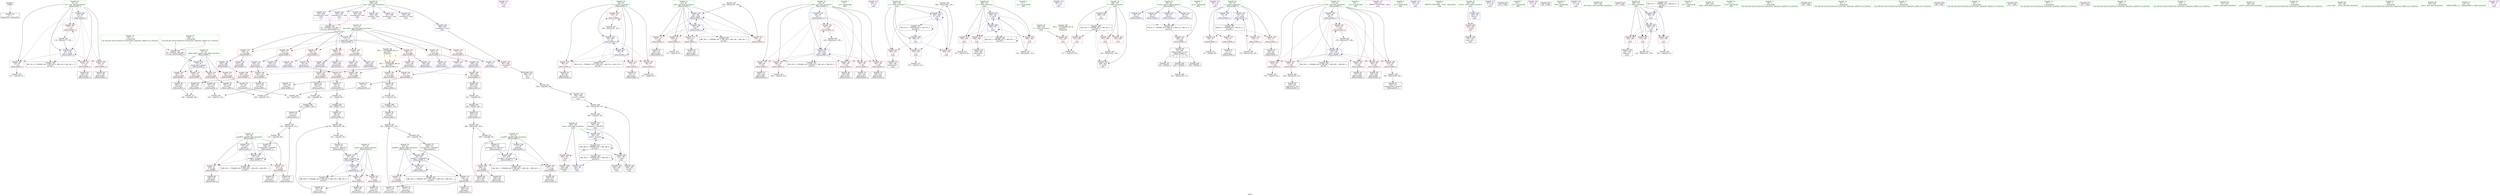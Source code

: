 digraph "SVFG" {
	label="SVFG";

	Node0x561a59008d00 [shape=record,color=grey,label="{NodeID: 0\nNullPtr}"];
	Node0x561a59008d00 -> Node0x561a5902d470[style=solid];
	Node0x561a590550b0 [shape=record,color=black,label="{NodeID: 360\nMR_14V_2 = PHI(MR_14V_4, MR_14V_4, MR_14V_4, MR_14V_1, )\npts\{42 \}\n}"];
	Node0x561a5902fba0 [shape=record,color=red,label="{NodeID: 194\n140\<--139\n\<--arrayidx33\n_Z6haswinPA5_cc\n}"];
	Node0x561a5902fba0 -> Node0x561a5902e0d0[style=solid];
	Node0x561a5902cee0 [shape=record,color=purple,label="{NodeID: 111\n328\<--6\n\<--.str.1\nmain\n}"];
	Node0x561a59005290 [shape=record,color=green,label="{NodeID: 28\n39\<--40\nx\<--x_field_insensitive\n_Z6haswinPA5_cc\n}"];
	Node0x561a59005290 -> Node0x561a59033fc0[style=solid];
	Node0x561a59005290 -> Node0x561a59034090[style=solid];
	Node0x561a59005290 -> Node0x561a59034160[style=solid];
	Node0x561a59005290 -> Node0x561a59034230[style=solid];
	Node0x561a59005290 -> Node0x561a59031190[style=solid];
	Node0x561a59005290 -> Node0x561a59031330[style=solid];
	Node0x561a59035bd0 [shape=record,color=yellow,style=double,label="{NodeID: 388\n28V_1 = ENCHI(MR_28V_0)\npts\{299 \}\nFun[_Z6haswinPA5_cc]}"];
	Node0x561a59035bd0 -> Node0x561a5902fa00[style=dashed];
	Node0x561a59035bd0 -> Node0x561a5902fad0[style=dashed];
	Node0x561a59035bd0 -> Node0x561a5902fba0[style=dashed];
	Node0x561a59035bd0 -> Node0x561a5902fc70[style=dashed];
	Node0x561a59035bd0 -> Node0x561a5902fd40[style=dashed];
	Node0x561a59035bd0 -> Node0x561a5902fe10[style=dashed];
	Node0x561a59035bd0 -> Node0x561a5902fee0[style=dashed];
	Node0x561a59035bd0 -> Node0x561a5902ffb0[style=dashed];
	Node0x561a5903f3b0 [shape=record,color=grey,label="{NodeID: 305\n168 = Binary(167, 109, )\n}"];
	Node0x561a5903f3b0 -> Node0x561a590318e0[style=solid];
	Node0x561a59031260 [shape=record,color=blue,label="{NodeID: 222\n37\<--104\ngood\<--frombool\n_Z6haswinPA5_cc\n}"];
	Node0x561a59031260 -> Node0x561a59033e20[style=dashed];
	Node0x561a59031260 -> Node0x561a59033ef0[style=dashed];
	Node0x561a59031260 -> Node0x561a590310c0[style=dashed];
	Node0x561a59031260 -> Node0x561a59031260[style=dashed];
	Node0x561a59031260 -> Node0x561a590546b0[style=dashed];
	Node0x561a59032d10 [shape=record,color=purple,label="{NodeID: 139\n241\<--236\narrayidx98\<--\n_Z6haswinPA5_cc\n}"];
	Node0x561a5902d980 [shape=record,color=black,label="{NodeID: 56\n89\<--88\nidxprom10\<--\n_Z6haswinPA5_cc\n}"];
	Node0x561a59041db0 [shape=record,color=grey,label="{NodeID: 333\n185 = cmp(184, 62, )\n}"];
	Node0x561a5903a770 [shape=record,color=blue,label="{NodeID: 250\n302\<--397\ndone\<--frombool\nmain\n}"];
	Node0x561a5903a770 -> Node0x561a59030700[style=dashed];
	Node0x561a5903a770 -> Node0x561a5903a770[style=dashed];
	Node0x561a5903a770 -> Node0x561a590528b0[style=dashed];
	Node0x561a590343d0 [shape=record,color=red,label="{NodeID: 167\n137\<--41\n\<--x21\n_Z6haswinPA5_cc\n}"];
	Node0x561a590343d0 -> Node0x561a5902e000[style=solid];
	Node0x561a5902f040 [shape=record,color=black,label="{NodeID: 84\n215\<--213\nconv82\<--\n_Z6haswinPA5_cc\n}"];
	Node0x561a5902f040 -> Node0x561a5903ec30[style=solid];
	Node0x561a59004e80 [shape=record,color=green,label="{NodeID: 1\n4\<--1\n.str\<--dummyObj\nGlob }"];
	Node0x561a590555b0 [shape=record,color=black,label="{NodeID: 361\nMR_16V_2 = PHI(MR_16V_3, MR_16V_5, MR_16V_3, MR_16V_1, )\npts\{44 \}\n}"];
	Node0x561a5902fc70 [shape=record,color=red,label="{NodeID: 195\n153\<--152\n\<--arrayidx41\n_Z6haswinPA5_cc\n}"];
	Node0x561a5902fc70 -> Node0x561a5902e410[style=solid];
	Node0x561a5902cfb0 [shape=record,color=purple,label="{NodeID: 112\n336\<--8\n\<--.str.2\nmain\n}"];
	Node0x561a5902b400 [shape=record,color=green,label="{NodeID: 29\n41\<--42\nx21\<--x21_field_insensitive\n_Z6haswinPA5_cc\n}"];
	Node0x561a5902b400 -> Node0x561a59034300[style=solid];
	Node0x561a5902b400 -> Node0x561a590343d0[style=solid];
	Node0x561a5902b400 -> Node0x561a590344a0[style=solid];
	Node0x561a5902b400 -> Node0x561a59034570[style=solid];
	Node0x561a5902b400 -> Node0x561a590315a0[style=solid];
	Node0x561a5902b400 -> Node0x561a590398d0[style=solid];
	Node0x561a5903f530 [shape=record,color=grey,label="{NodeID: 306\n406 = Binary(405, 109, )\n}"];
	Node0x561a5903f530 -> Node0x561a5903a910[style=solid];
	Node0x561a59031330 [shape=record,color=blue,label="{NodeID: 223\n39\<--108\nx\<--inc\n_Z6haswinPA5_cc\n}"];
	Node0x561a59031330 -> Node0x561a59033fc0[style=dashed];
	Node0x561a59031330 -> Node0x561a59034090[style=dashed];
	Node0x561a59031330 -> Node0x561a59034160[style=dashed];
	Node0x561a59031330 -> Node0x561a59034230[style=dashed];
	Node0x561a59031330 -> Node0x561a59031190[style=dashed];
	Node0x561a59031330 -> Node0x561a59031330[style=dashed];
	Node0x561a59031330 -> Node0x561a59054bb0[style=dashed];
	Node0x561a59032de0 [shape=record,color=purple,label="{NodeID: 140\n244\<--236\narrayidx100\<--\n_Z6haswinPA5_cc\n}"];
	Node0x561a59032de0 -> Node0x561a5902fee0[style=solid];
	Node0x561a5902da50 [shape=record,color=black,label="{NodeID: 57\n92\<--91\nconv12\<--\n_Z6haswinPA5_cc\n}"];
	Node0x561a5902da50 -> Node0x561a59040bb0[style=solid];
	Node0x561a5903a840 [shape=record,color=blue,label="{NodeID: 251\n306\<--401\nx\<--inc31\nmain\n}"];
	Node0x561a5903a840 -> Node0x561a59030b10[style=dashed];
	Node0x561a5903a840 -> Node0x561a59030be0[style=dashed];
	Node0x561a5903a840 -> Node0x561a59030cb0[style=dashed];
	Node0x561a5903a840 -> Node0x561a5903a6a0[style=dashed];
	Node0x561a5903a840 -> Node0x561a5903a840[style=dashed];
	Node0x561a5903a840 -> Node0x561a5904fcb0[style=dashed];
	Node0x561a590344a0 [shape=record,color=red,label="{NodeID: 168\n150\<--41\n\<--x21\n_Z6haswinPA5_cc\n}"];
	Node0x561a590344a0 -> Node0x561a5902e340[style=solid];
	Node0x561a5902f110 [shape=record,color=black,label="{NodeID: 85\n218\<--217\nfrombool85\<--tobool84\n_Z6haswinPA5_cc\n}"];
	Node0x561a5902f110 -> Node0x561a59039b40[style=solid];
	Node0x561a59009800 [shape=record,color=green,label="{NodeID: 2\n6\<--1\n.str.1\<--dummyObj\nGlob }"];
	Node0x561a59055ab0 [shape=record,color=black,label="{NodeID: 362\nMR_18V_2 = PHI(MR_18V_3, MR_18V_5, MR_18V_3, MR_18V_1, )\npts\{46 \}\n}"];
	Node0x561a5902fd40 [shape=record,color=red,label="{NodeID: 196\n194\<--193\n\<--arrayidx68\n_Z6haswinPA5_cc\n}"];
	Node0x561a5902fd40 -> Node0x561a5902ea90[style=solid];
	Node0x561a5902d080 [shape=record,color=purple,label="{NodeID: 113\n350\<--10\n\<--.str.3\nmain\n}"];
	Node0x561a5902b490 [shape=record,color=green,label="{NodeID: 30\n43\<--44\ngood25\<--good25_field_insensitive\n_Z6haswinPA5_cc\n}"];
	Node0x561a5902b490 -> Node0x561a59034640[style=solid];
	Node0x561a5902b490 -> Node0x561a59034710[style=solid];
	Node0x561a5902b490 -> Node0x561a59031670[style=solid];
	Node0x561a5902b490 -> Node0x561a59031810[style=solid];
	Node0x561a59035dc0 [shape=record,color=yellow,style=double,label="{NodeID: 390\n32V_1 = ENCHI(MR_32V_0)\npts\{295 \}\nFun[main]}"];
	Node0x561a59035dc0 -> Node0x561a59030150[style=dashed];
	Node0x561a5903f6b0 [shape=record,color=grey,label="{NodeID: 307\n401 = Binary(400, 109, )\n}"];
	Node0x561a5903f6b0 -> Node0x561a5903a840[style=solid];
	Node0x561a59031400 [shape=record,color=blue,label="{NodeID: 224\n29\<--97\nretval\<--\n_Z6haswinPA5_cc\n}"];
	Node0x561a59031400 -> Node0x561a590541b0[style=dashed];
	Node0x561a59032eb0 [shape=record,color=purple,label="{NodeID: 141\n255\<--251\narrayidx107\<--\n_Z6haswinPA5_cc\n}"];
	Node0x561a5902db20 [shape=record,color=black,label="{NodeID: 58\n98\<--96\nconv14\<--\n_Z6haswinPA5_cc\n}"];
	Node0x561a5902db20 -> Node0x561a5903e930[style=solid];
	Node0x561a5903a910 [shape=record,color=blue,label="{NodeID: 252\n304\<--406\ny\<--inc34\nmain\n}"];
	Node0x561a5903a910 -> Node0x561a590308a0[style=dashed];
	Node0x561a5903a910 -> Node0x561a59030970[style=dashed];
	Node0x561a5903a910 -> Node0x561a59030a40[style=dashed];
	Node0x561a5903a910 -> Node0x561a5903a910[style=dashed];
	Node0x561a5903a910 -> Node0x561a5904f7b0[style=dashed];
	Node0x561a59034570 [shape=record,color=red,label="{NodeID: 169\n177\<--41\n\<--x21\n_Z6haswinPA5_cc\n}"];
	Node0x561a59034570 -> Node0x561a5903edb0[style=solid];
	Node0x561a5902f1e0 [shape=record,color=black,label="{NodeID: 86\n226\<--225\ntobool89\<--\n_Z6haswinPA5_cc\n}"];
	Node0x561a5902a6d0 [shape=record,color=green,label="{NodeID: 3\n8\<--1\n.str.2\<--dummyObj\nGlob }"];
	Node0x561a59055fb0 [shape=record,color=black,label="{NodeID: 363\nMR_20V_2 = PHI(MR_20V_4, MR_20V_1, MR_20V_4, MR_20V_1, )\npts\{48 \}\n}"];
	Node0x561a5902fe10 [shape=record,color=red,label="{NodeID: 197\n207\<--206\n\<--arrayidx76\n_Z6haswinPA5_cc\n}"];
	Node0x561a5902fe10 -> Node0x561a5902edd0[style=solid];
	Node0x561a5902d150 [shape=record,color=purple,label="{NodeID: 114\n351\<--12\n\<--.str.4\nmain\n}"];
	Node0x561a5902b520 [shape=record,color=green,label="{NodeID: 31\n45\<--46\ny26\<--y26_field_insensitive\n_Z6haswinPA5_cc\n}"];
	Node0x561a5902b520 -> Node0x561a590347e0[style=solid];
	Node0x561a5902b520 -> Node0x561a590348b0[style=solid];
	Node0x561a5902b520 -> Node0x561a59034980[style=solid];
	Node0x561a5902b520 -> Node0x561a59034a50[style=solid];
	Node0x561a5902b520 -> Node0x561a59031740[style=solid];
	Node0x561a5902b520 -> Node0x561a590318e0[style=solid];
	Node0x561a5903f830 [shape=record,color=grey,label="{NodeID: 308\n395 = Binary(394, 391, )\n}"];
	Node0x561a5903f830 -> Node0x561a59041930[style=solid];
	Node0x561a590314d0 [shape=record,color=blue,label="{NodeID: 225\n35\<--119\ny\<--inc19\n_Z6haswinPA5_cc\n}"];
	Node0x561a590314d0 -> Node0x561a590573b0[style=dashed];
	Node0x561a59032f80 [shape=record,color=purple,label="{NodeID: 142\n258\<--251\narrayidx109\<--\n_Z6haswinPA5_cc\n}"];
	Node0x561a59032f80 -> Node0x561a5902ffb0[style=solid];
	Node0x561a5902dbf0 [shape=record,color=black,label="{NodeID: 59\n100\<--99\ntobool\<--\n_Z6haswinPA5_cc\n}"];
	Node0x561a5903a9e0 [shape=record,color=blue,label="{NodeID: 253\n296\<--422\nt\<--inc44\nmain\n}"];
	Node0x561a5903a9e0 -> Node0x561a5904e8b0[style=dashed];
	Node0x561a59034640 [shape=record,color=red,label="{NodeID: 170\n159\<--43\n\<--good25\n_Z6haswinPA5_cc\n}"];
	Node0x561a59034640 -> Node0x561a5902e5b0[style=solid];
	Node0x561a59034640 -> Node0x561a5902e680[style=solid];
	Node0x561a5902f2b0 [shape=record,color=black,label="{NodeID: 87\n240\<--238\nidxprom97\<--sub\n_Z6haswinPA5_cc\n}"];
	Node0x561a5902a760 [shape=record,color=green,label="{NodeID: 4\n10\<--1\n.str.3\<--dummyObj\nGlob }"];
	Node0x561a590564b0 [shape=record,color=black,label="{NodeID: 364\nMR_22V_2 = PHI(MR_22V_4, MR_22V_1, MR_22V_4, MR_22V_1, )\npts\{50 \}\n}"];
	Node0x561a5902fee0 [shape=record,color=red,label="{NodeID: 198\n245\<--244\n\<--arrayidx100\n_Z6haswinPA5_cc\n}"];
	Node0x561a5902fee0 -> Node0x561a5902f450[style=solid];
	Node0x561a5902d220 [shape=record,color=purple,label="{NodeID: 115\n352\<--14\n\<--__PRETTY_FUNCTION__.main\nmain\n}"];
	Node0x561a5902b5b0 [shape=record,color=green,label="{NodeID: 32\n47\<--48\ngood60\<--good60_field_insensitive\n_Z6haswinPA5_cc\n}"];
	Node0x561a5902b5b0 -> Node0x561a59034b20[style=solid];
	Node0x561a5902b5b0 -> Node0x561a59034bf0[style=solid];
	Node0x561a5902b5b0 -> Node0x561a590399a0[style=solid];
	Node0x561a5902b5b0 -> Node0x561a59039b40[style=solid];
	Node0x561a59035f80 [shape=record,color=yellow,style=double,label="{NodeID: 392\n28V_1 = ENCHI(MR_28V_0)\npts\{299 \}\nFun[main]|{|<s1>5|<s2>6|<s3>9}}"];
	Node0x561a59035f80 -> Node0x561a59030d80[style=dashed];
	Node0x561a59035f80:s1 -> Node0x561a59035bd0[style=dashed,color=red];
	Node0x561a59035f80:s2 -> Node0x561a59035bd0[style=dashed,color=red];
	Node0x561a59035f80:s3 -> Node0x561a59035bd0[style=dashed,color=red];
	Node0x561a5903f9b0 [shape=record,color=grey,label="{NodeID: 309\n422 = Binary(421, 109, )\n}"];
	Node0x561a5903f9b0 -> Node0x561a5903a9e0[style=solid];
	Node0x561a590315a0 [shape=record,color=blue,label="{NodeID: 226\n41\<--58\nx21\<--\n_Z6haswinPA5_cc\n}"];
	Node0x561a590315a0 -> Node0x561a59034300[style=dashed];
	Node0x561a590315a0 -> Node0x561a590343d0[style=dashed];
	Node0x561a590315a0 -> Node0x561a590344a0[style=dashed];
	Node0x561a590315a0 -> Node0x561a59034570[style=dashed];
	Node0x561a590315a0 -> Node0x561a590398d0[style=dashed];
	Node0x561a590315a0 -> Node0x561a590550b0[style=dashed];
	Node0x561a59033050 [shape=record,color=red,label="{NodeID: 143\n286\<--29\n\<--retval\n_Z6haswinPA5_cc\n}"];
	Node0x561a59033050 -> Node0x561a5902c520[style=solid];
	Node0x561a5902dcc0 [shape=record,color=black,label="{NodeID: 60\n101\<--99\nconv15\<--\n_Z6haswinPA5_cc\n}"];
	Node0x561a5902dcc0 -> Node0x561a5903e930[style=solid];
	Node0x561a59034710 [shape=record,color=red,label="{NodeID: 171\n171\<--43\n\<--good25\n_Z6haswinPA5_cc\n}"];
	Node0x561a59034710 -> Node0x561a5902e820[style=solid];
	Node0x561a5902f380 [shape=record,color=black,label="{NodeID: 88\n243\<--242\nidxprom99\<--\n_Z6haswinPA5_cc\n}"];
	Node0x561a59008410 [shape=record,color=green,label="{NodeID: 5\n12\<--1\n.str.4\<--dummyObj\nGlob }"];
	Node0x561a590569b0 [shape=record,color=black,label="{NodeID: 365\nMR_24V_2 = PHI(MR_24V_4, MR_24V_1, MR_24V_1, MR_24V_1, )\npts\{52 \}\n}"];
	Node0x561a5902ffb0 [shape=record,color=red,label="{NodeID: 199\n259\<--258\n\<--arrayidx109\n_Z6haswinPA5_cc\n}"];
	Node0x561a5902ffb0 -> Node0x561a5902f790[style=solid];
	Node0x561a59031a60 [shape=record,color=purple,label="{NodeID: 116\n359\<--16\n\<--.str.5\nmain\n}"];
	Node0x561a5902b680 [shape=record,color=green,label="{NodeID: 33\n49\<--50\nx61\<--x61_field_insensitive\n_Z6haswinPA5_cc\n}"];
	Node0x561a5902b680 -> Node0x561a59034cc0[style=solid];
	Node0x561a5902b680 -> Node0x561a59034d90[style=solid];
	Node0x561a5902b680 -> Node0x561a59034e60[style=solid];
	Node0x561a5902b680 -> Node0x561a59034f30[style=solid];
	Node0x561a5902b680 -> Node0x561a59035000[style=solid];
	Node0x561a5902b680 -> Node0x561a590350d0[style=solid];
	Node0x561a5902b680 -> Node0x561a59039a70[style=solid];
	Node0x561a5902b680 -> Node0x561a59039c10[style=solid];
	Node0x561a5903fb30 [shape=record,color=grey,label="{NodeID: 310\n234 = cmp(233, 62, )\n}"];
	Node0x561a59031670 [shape=record,color=blue,label="{NodeID: 227\n43\<--65\ngood25\<--\n_Z6haswinPA5_cc\n}"];
	Node0x561a59031670 -> Node0x561a59034640[style=dashed];
	Node0x561a59031670 -> Node0x561a59034710[style=dashed];
	Node0x561a59031670 -> Node0x561a59031670[style=dashed];
	Node0x561a59031670 -> Node0x561a59031810[style=dashed];
	Node0x561a59031670 -> Node0x561a590555b0[style=dashed];
	Node0x561a59033120 [shape=record,color=red,label="{NodeID: 144\n71\<--31\n\<--grid.addr\n_Z6haswinPA5_cc\n}"];
	Node0x561a59033120 -> Node0x561a59032350[style=solid];
	Node0x561a59033120 -> Node0x561a59032420[style=solid];
	Node0x561a5902dd90 [shape=record,color=black,label="{NodeID: 61\n104\<--103\nfrombool\<--tobool16\n_Z6haswinPA5_cc\n}"];
	Node0x561a5902dd90 -> Node0x561a59031260[style=solid];
	Node0x561a590347e0 [shape=record,color=red,label="{NodeID: 172\n130\<--45\n\<--y26\n_Z6haswinPA5_cc\n}"];
	Node0x561a590347e0 -> Node0x561a590408b0[style=solid];
	Node0x561a5902f450 [shape=record,color=black,label="{NodeID: 89\n246\<--245\nconv101\<--\n_Z6haswinPA5_cc\n}"];
	Node0x561a5902f450 -> Node0x561a5903fcb0[style=solid];
	Node0x561a590084a0 [shape=record,color=green,label="{NodeID: 6\n14\<--1\n__PRETTY_FUNCTION__.main\<--dummyObj\nGlob }"];
	Node0x561a59056eb0 [shape=record,color=black,label="{NodeID: 366\nMR_26V_2 = PHI(MR_26V_4, MR_26V_1, MR_26V_1, MR_26V_1, )\npts\{54 \}\n}"];
	Node0x561a59030080 [shape=record,color=red,label="{NodeID: 200\n425\<--292\n\<--retval\nmain\n}"];
	Node0x561a59030080 -> Node0x561a5902cd40[style=solid];
	Node0x561a59031b30 [shape=record,color=purple,label="{NodeID: 117\n367\<--18\n\<--.str.6\nmain\n}"];
	Node0x561a5902b750 [shape=record,color=green,label="{NodeID: 34\n51\<--52\ngood92\<--good92_field_insensitive\n_Z6haswinPA5_cc\n}"];
	Node0x561a5902b750 -> Node0x561a590351a0[style=solid];
	Node0x561a5902b750 -> Node0x561a59035270[style=solid];
	Node0x561a5902b750 -> Node0x561a59039db0[style=solid];
	Node0x561a5902b750 -> Node0x561a59039f50[style=solid];
	Node0x561a5903fcb0 [shape=record,color=grey,label="{NodeID: 311\n249 = cmp(246, 248, )\n}"];
	Node0x561a59031740 [shape=record,color=blue,label="{NodeID: 228\n45\<--58\ny26\<--\n_Z6haswinPA5_cc\n}"];
	Node0x561a59031740 -> Node0x561a590347e0[style=dashed];
	Node0x561a59031740 -> Node0x561a590348b0[style=dashed];
	Node0x561a59031740 -> Node0x561a59034980[style=dashed];
	Node0x561a59031740 -> Node0x561a59034a50[style=dashed];
	Node0x561a59031740 -> Node0x561a59031740[style=dashed];
	Node0x561a59031740 -> Node0x561a590318e0[style=dashed];
	Node0x561a59031740 -> Node0x561a59055ab0[style=dashed];
	Node0x561a590331f0 [shape=record,color=red,label="{NodeID: 145\n84\<--31\n\<--grid.addr\n_Z6haswinPA5_cc\n}"];
	Node0x561a590331f0 -> Node0x561a590324f0[style=solid];
	Node0x561a590331f0 -> Node0x561a590325c0[style=solid];
	Node0x561a5902de60 [shape=record,color=black,label="{NodeID: 62\n113\<--112\ntobool17\<--\n_Z6haswinPA5_cc\n}"];
	Node0x561a59070cc0 [shape=record,color=black,label="{NodeID: 422\n310 = PHI()\n}"];
	Node0x561a590348b0 [shape=record,color=red,label="{NodeID: 173\n134\<--45\n\<--y26\n_Z6haswinPA5_cc\n}"];
	Node0x561a590348b0 -> Node0x561a5902df30[style=solid];
	Node0x561a5902f520 [shape=record,color=black,label="{NodeID: 90\n248\<--247\nconv102\<--\n_Z6haswinPA5_cc\n}"];
	Node0x561a5902f520 -> Node0x561a5903fcb0[style=solid];
	Node0x561a59008260 [shape=record,color=green,label="{NodeID: 7\n16\<--1\n.str.5\<--dummyObj\nGlob }"];
	Node0x561a590573b0 [shape=record,color=black,label="{NodeID: 367\nMR_8V_3 = PHI(MR_8V_4, MR_8V_2, )\npts\{36 \}\n}"];
	Node0x561a590573b0 -> Node0x561a59033ae0[style=dashed];
	Node0x561a590573b0 -> Node0x561a59033bb0[style=dashed];
	Node0x561a590573b0 -> Node0x561a59033c80[style=dashed];
	Node0x561a590573b0 -> Node0x561a59033d50[style=dashed];
	Node0x561a590573b0 -> Node0x561a590314d0[style=dashed];
	Node0x561a59030150 [shape=record,color=red,label="{NodeID: 201\n316\<--294\n\<--T\nmain\n}"];
	Node0x561a59030150 -> Node0x561a59041030[style=solid];
	Node0x561a59031c00 [shape=record,color=purple,label="{NodeID: 118\n412\<--20\n\<--.str.7\nmain\n}"];
	Node0x561a5902b820 [shape=record,color=green,label="{NodeID: 35\n53\<--54\nx93\<--x93_field_insensitive\n_Z6haswinPA5_cc\n}"];
	Node0x561a5902b820 -> Node0x561a59035340[style=solid];
	Node0x561a5902b820 -> Node0x561a59035410[style=solid];
	Node0x561a5902b820 -> Node0x561a590354e0[style=solid];
	Node0x561a5902b820 -> Node0x561a590355b0[style=solid];
	Node0x561a5902b820 -> Node0x561a59035680[style=solid];
	Node0x561a5902b820 -> Node0x561a59035750[style=solid];
	Node0x561a5902b820 -> Node0x561a59039e80[style=solid];
	Node0x561a5902b820 -> Node0x561a5903a020[style=solid];
	Node0x561a5903fe30 [shape=record,color=grey,label="{NodeID: 312\n261 = cmp(260, 94, )\n}"];
	Node0x561a5903fe30 -> Node0x561a5903da90[style=solid];
	Node0x561a59031810 [shape=record,color=blue,label="{NodeID: 229\n43\<--164\ngood25\<--frombool50\n_Z6haswinPA5_cc\n}"];
	Node0x561a59031810 -> Node0x561a59034640[style=dashed];
	Node0x561a59031810 -> Node0x561a59034710[style=dashed];
	Node0x561a59031810 -> Node0x561a59031670[style=dashed];
	Node0x561a59031810 -> Node0x561a59031810[style=dashed];
	Node0x561a59031810 -> Node0x561a590555b0[style=dashed];
	Node0x561a590332c0 [shape=record,color=red,label="{NodeID: 146\n133\<--31\n\<--grid.addr\n_Z6haswinPA5_cc\n}"];
	Node0x561a590332c0 -> Node0x561a59032690[style=solid];
	Node0x561a590332c0 -> Node0x561a59032760[style=solid];
	Node0x561a5902df30 [shape=record,color=black,label="{NodeID: 63\n135\<--134\nidxprom30\<--\n_Z6haswinPA5_cc\n}"];
	Node0x561a59070dc0 [shape=record,color=black,label="{NodeID: 423\n329 = PHI()\n}"];
	Node0x561a5904e8b0 [shape=record,color=black,label="{NodeID: 340\nMR_34V_3 = PHI(MR_34V_4, MR_34V_2, )\npts\{297 \}\n}"];
	Node0x561a5904e8b0 -> Node0x561a59030220[style=dashed];
	Node0x561a5904e8b0 -> Node0x561a590302f0[style=dashed];
	Node0x561a5904e8b0 -> Node0x561a590303c0[style=dashed];
	Node0x561a5904e8b0 -> Node0x561a5903a9e0[style=dashed];
	Node0x561a59034980 [shape=record,color=red,label="{NodeID: 174\n147\<--45\n\<--y26\n_Z6haswinPA5_cc\n}"];
	Node0x561a59034980 -> Node0x561a5902e270[style=solid];
	Node0x561a5902f5f0 [shape=record,color=black,label="{NodeID: 91\n254\<--253\nidxprom106\<--sub105\n_Z6haswinPA5_cc\n}"];
	Node0x561a590082f0 [shape=record,color=green,label="{NodeID: 8\n18\<--1\n.str.6\<--dummyObj\nGlob }"];
	Node0x561a59030220 [shape=record,color=red,label="{NodeID: 202\n315\<--296\n\<--t\nmain\n}"];
	Node0x561a59030220 -> Node0x561a59041030[style=solid];
	Node0x561a59031cd0 [shape=record,color=purple,label="{NodeID: 119\n415\<--22\n\<--.str.8\nmain\n}"];
	Node0x561a5902b8f0 [shape=record,color=green,label="{NodeID: 36\n283\<--284\nllvm.trap\<--llvm.trap_field_insensitive\n}"];
	Node0x561a5903ffb0 [shape=record,color=grey,label="{NodeID: 313\n61 = cmp(60, 62, )\n}"];
	Node0x561a590318e0 [shape=record,color=blue,label="{NodeID: 230\n45\<--168\ny26\<--inc52\n_Z6haswinPA5_cc\n}"];
	Node0x561a590318e0 -> Node0x561a590347e0[style=dashed];
	Node0x561a590318e0 -> Node0x561a590348b0[style=dashed];
	Node0x561a590318e0 -> Node0x561a59034980[style=dashed];
	Node0x561a590318e0 -> Node0x561a59034a50[style=dashed];
	Node0x561a590318e0 -> Node0x561a59031740[style=dashed];
	Node0x561a590318e0 -> Node0x561a590318e0[style=dashed];
	Node0x561a590318e0 -> Node0x561a59055ab0[style=dashed];
	Node0x561a59033390 [shape=record,color=red,label="{NodeID: 147\n146\<--31\n\<--grid.addr\n_Z6haswinPA5_cc\n}"];
	Node0x561a59033390 -> Node0x561a59032830[style=solid];
	Node0x561a59033390 -> Node0x561a59032900[style=solid];
	Node0x561a5902e000 [shape=record,color=black,label="{NodeID: 64\n138\<--137\nidxprom32\<--\n_Z6haswinPA5_cc\n}"];
	Node0x561a59070ec0 [shape=record,color=black,label="{NodeID: 424\n337 = PHI()\n}"];
	Node0x561a5904edb0 [shape=record,color=black,label="{NodeID: 341\nMR_37V_2 = PHI(MR_37V_4, MR_37V_1, )\npts\{301 \}\n}"];
	Node0x561a5904edb0 -> Node0x561a5903a360[style=dashed];
	Node0x561a59034a50 [shape=record,color=red,label="{NodeID: 175\n167\<--45\n\<--y26\n_Z6haswinPA5_cc\n}"];
	Node0x561a59034a50 -> Node0x561a5903f3b0[style=solid];
	Node0x561a5902f6c0 [shape=record,color=black,label="{NodeID: 92\n257\<--256\nidxprom108\<--\n_Z6haswinPA5_cc\n}"];
	Node0x561a5900a0c0 [shape=record,color=green,label="{NodeID: 9\n20\<--1\n.str.7\<--dummyObj\nGlob }"];
	Node0x561a590302f0 [shape=record,color=red,label="{NodeID: 203\n335\<--296\n\<--t\nmain\n}"];
	Node0x561a59031da0 [shape=record,color=purple,label="{NodeID: 120\n326\<--298\narrayidx\<--grid\nmain\n}"];
	Node0x561a5902b9c0 [shape=record,color=green,label="{NodeID: 37\n289\<--290\nmain\<--main_field_insensitive\n}"];
	Node0x561a59040130 [shape=record,color=grey,label="{NodeID: 314\n69 = cmp(68, 62, )\n}"];
	Node0x561a59039840 [shape=record,color=blue,label="{NodeID: 231\n29\<--97\nretval\<--\n_Z6haswinPA5_cc\n}"];
	Node0x561a59039840 -> Node0x561a590541b0[style=dashed];
	Node0x561a59033460 [shape=record,color=red,label="{NodeID: 148\n187\<--31\n\<--grid.addr\n_Z6haswinPA5_cc\n}"];
	Node0x561a59033460 -> Node0x561a590329d0[style=solid];
	Node0x561a59033460 -> Node0x561a59032aa0[style=solid];
	Node0x561a5902e0d0 [shape=record,color=black,label="{NodeID: 65\n141\<--140\nconv34\<--\n_Z6haswinPA5_cc\n}"];
	Node0x561a5902e0d0 -> Node0x561a590417b0[style=solid];
	Node0x561a59070fc0 [shape=record,color=black,label="{NodeID: 425\n341 = PHI(26, )\n}"];
	Node0x561a5904f2b0 [shape=record,color=black,label="{NodeID: 342\nMR_39V_2 = PHI(MR_39V_3, MR_39V_1, )\npts\{303 \}\n}"];
	Node0x561a5904f2b0 -> Node0x561a5903a500[style=dashed];
	Node0x561a5904f2b0 -> Node0x561a5904f2b0[style=dashed];
	Node0x561a59034b20 [shape=record,color=red,label="{NodeID: 176\n213\<--47\n\<--good60\n_Z6haswinPA5_cc\n}"];
	Node0x561a59034b20 -> Node0x561a5902ef70[style=solid];
	Node0x561a59034b20 -> Node0x561a5902f040[style=solid];
	Node0x561a5902f790 [shape=record,color=black,label="{NodeID: 93\n260\<--259\nconv110\<--\n_Z6haswinPA5_cc\n}"];
	Node0x561a5902f790 -> Node0x561a5903fe30[style=solid];
	Node0x561a59009060 [shape=record,color=green,label="{NodeID: 10\n22\<--1\n.str.8\<--dummyObj\nGlob }"];
	Node0x561a590303c0 [shape=record,color=red,label="{NodeID: 204\n421\<--296\n\<--t\nmain\n}"];
	Node0x561a590303c0 -> Node0x561a5903f9b0[style=solid];
	Node0x561a59031e70 [shape=record,color=purple,label="{NodeID: 121\n327\<--298\narraydecay\<--grid\nmain\n}"];
	Node0x561a5902ba90 [shape=record,color=green,label="{NodeID: 38\n292\<--293\nretval\<--retval_field_insensitive\nmain\n}"];
	Node0x561a5902ba90 -> Node0x561a59030080[style=solid];
	Node0x561a5902ba90 -> Node0x561a5903a1c0[style=solid];
	Node0x561a590402b0 [shape=record,color=grey,label="{NodeID: 315\n379 = cmp(378, 62, )\n}"];
	Node0x561a590398d0 [shape=record,color=blue,label="{NodeID: 232\n41\<--178\nx21\<--inc58\n_Z6haswinPA5_cc\n}"];
	Node0x561a590398d0 -> Node0x561a59034300[style=dashed];
	Node0x561a590398d0 -> Node0x561a590343d0[style=dashed];
	Node0x561a590398d0 -> Node0x561a590344a0[style=dashed];
	Node0x561a590398d0 -> Node0x561a59034570[style=dashed];
	Node0x561a590398d0 -> Node0x561a590398d0[style=dashed];
	Node0x561a590398d0 -> Node0x561a590550b0[style=dashed];
	Node0x561a59033530 [shape=record,color=red,label="{NodeID: 149\n200\<--31\n\<--grid.addr\n_Z6haswinPA5_cc\n}"];
	Node0x561a59033530 -> Node0x561a59032b70[style=solid];
	Node0x561a59033530 -> Node0x561a59032c40[style=solid];
	Node0x561a5902e1a0 [shape=record,color=black,label="{NodeID: 66\n143\<--142\nconv35\<--\n_Z6haswinPA5_cc\n}"];
	Node0x561a5902e1a0 -> Node0x561a590417b0[style=solid];
	Node0x561a59071120 [shape=record,color=black,label="{NodeID: 426\n345 = PHI(26, )\n}"];
	Node0x561a59071120 -> Node0x561a5903e4b0[style=solid];
	Node0x561a5904f7b0 [shape=record,color=black,label="{NodeID: 343\nMR_41V_2 = PHI(MR_41V_3, MR_41V_1, )\npts\{305 \}\n}"];
	Node0x561a5904f7b0 -> Node0x561a5903a5d0[style=dashed];
	Node0x561a5904f7b0 -> Node0x561a5904f7b0[style=dashed];
	Node0x561a59034bf0 [shape=record,color=red,label="{NodeID: 177\n225\<--47\n\<--good60\n_Z6haswinPA5_cc\n}"];
	Node0x561a59034bf0 -> Node0x561a5902f1e0[style=solid];
	Node0x561a5902f860 [shape=record,color=black,label="{NodeID: 94\n264\<--263\nconv113\<--\n_Z6haswinPA5_cc\n}"];
	Node0x561a5902f860 -> Node0x561a5903f0b0[style=solid];
	Node0x561a59009130 [shape=record,color=green,label="{NodeID: 11\n58\<--1\n\<--dummyObj\nCan only get source location for instruction, argument, global var or function.}"];
	Node0x561a5903c9b0 [shape=record,color=black,label="{NodeID: 288\n157 = PHI(97, 155, )\n}"];
	Node0x561a5903c9b0 -> Node0x561a5902e4e0[style=solid];
	Node0x561a59030490 [shape=record,color=red,label="{NodeID: 205\n321\<--300\n\<--i\nmain\n}"];
	Node0x561a59030490 -> Node0x561a59041630[style=solid];
	Node0x561a59031f40 [shape=record,color=purple,label="{NodeID: 122\n340\<--298\narraydecay6\<--grid\nmain\n|{<s0>5}}"];
	Node0x561a59031f40:s0 -> Node0x561a59071700[style=solid,color=red];
	Node0x561a5902bb60 [shape=record,color=green,label="{NodeID: 39\n294\<--295\nT\<--T_field_insensitive\nmain\n}"];
	Node0x561a5902bb60 -> Node0x561a59030150[style=solid];
	Node0x561a59040430 [shape=record,color=grey,label="{NodeID: 316\n155 = cmp(154, 94, )\n}"];
	Node0x561a59040430 -> Node0x561a5903c9b0[style=solid];
	Node0x561a590399a0 [shape=record,color=blue,label="{NodeID: 233\n47\<--65\ngood60\<--\n_Z6haswinPA5_cc\n}"];
	Node0x561a590399a0 -> Node0x561a59034b20[style=dashed];
	Node0x561a590399a0 -> Node0x561a59034bf0[style=dashed];
	Node0x561a590399a0 -> Node0x561a59039b40[style=dashed];
	Node0x561a590399a0 -> Node0x561a59055fb0[style=dashed];
	Node0x561a59033600 [shape=record,color=red,label="{NodeID: 150\n236\<--31\n\<--grid.addr\n_Z6haswinPA5_cc\n}"];
	Node0x561a59033600 -> Node0x561a59032d10[style=solid];
	Node0x561a59033600 -> Node0x561a59032de0[style=solid];
	Node0x561a5902e270 [shape=record,color=black,label="{NodeID: 67\n148\<--147\nidxprom38\<--\n_Z6haswinPA5_cc\n}"];
	Node0x561a590712b0 [shape=record,color=black,label="{NodeID: 427\n360 = PHI()\n}"];
	Node0x561a5904fcb0 [shape=record,color=black,label="{NodeID: 344\nMR_43V_2 = PHI(MR_43V_3, MR_43V_1, )\npts\{307 \}\n}"];
	Node0x561a5904fcb0 -> Node0x561a5903a6a0[style=dashed];
	Node0x561a5904fcb0 -> Node0x561a5904fcb0[style=dashed];
	Node0x561a59034cc0 [shape=record,color=red,label="{NodeID: 178\n184\<--49\n\<--x61\n_Z6haswinPA5_cc\n}"];
	Node0x561a59034cc0 -> Node0x561a59041db0[style=solid];
	Node0x561a5902f930 [shape=record,color=black,label="{NodeID: 95\n266\<--265\ntobool114\<--\n_Z6haswinPA5_cc\n}"];
	Node0x561a59009d30 [shape=record,color=green,label="{NodeID: 12\n62\<--1\n\<--dummyObj\nCan only get source location for instruction, argument, global var or function.}"];
	Node0x561a5903cf50 [shape=record,color=black,label="{NodeID: 289\n211 = PHI(97, 209, )\n}"];
	Node0x561a5903cf50 -> Node0x561a5902eea0[style=solid];
	Node0x561a59030560 [shape=record,color=red,label="{NodeID: 206\n324\<--300\n\<--i\nmain\n}"];
	Node0x561a59030560 -> Node0x561a5902c5f0[style=solid];
	Node0x561a59032010 [shape=record,color=purple,label="{NodeID: 123\n344\<--298\narraydecay8\<--grid\nmain\n|{<s0>6}}"];
	Node0x561a59032010:s0 -> Node0x561a59071700[style=solid,color=red];
	Node0x561a5902bc30 [shape=record,color=green,label="{NodeID: 40\n296\<--297\nt\<--t_field_insensitive\nmain\n}"];
	Node0x561a5902bc30 -> Node0x561a59030220[style=solid];
	Node0x561a5902bc30 -> Node0x561a590302f0[style=solid];
	Node0x561a5902bc30 -> Node0x561a590303c0[style=solid];
	Node0x561a5902bc30 -> Node0x561a5903a290[style=solid];
	Node0x561a5902bc30 -> Node0x561a5903a9e0[style=solid];
	Node0x561a590405b0 [shape=record,color=grey,label="{NodeID: 317\n374 = cmp(373, 62, )\n}"];
	Node0x561a59039a70 [shape=record,color=blue,label="{NodeID: 234\n49\<--58\nx61\<--\n_Z6haswinPA5_cc\n}"];
	Node0x561a59039a70 -> Node0x561a59034cc0[style=dashed];
	Node0x561a59039a70 -> Node0x561a59034d90[style=dashed];
	Node0x561a59039a70 -> Node0x561a59034e60[style=dashed];
	Node0x561a59039a70 -> Node0x561a59034f30[style=dashed];
	Node0x561a59039a70 -> Node0x561a59035000[style=dashed];
	Node0x561a59039a70 -> Node0x561a590350d0[style=dashed];
	Node0x561a59039a70 -> Node0x561a59039c10[style=dashed];
	Node0x561a59039a70 -> Node0x561a590564b0[style=dashed];
	Node0x561a590336d0 [shape=record,color=red,label="{NodeID: 151\n251\<--31\n\<--grid.addr\n_Z6haswinPA5_cc\n}"];
	Node0x561a590336d0 -> Node0x561a59032eb0[style=solid];
	Node0x561a590336d0 -> Node0x561a59032f80[style=solid];
	Node0x561a5902e340 [shape=record,color=black,label="{NodeID: 68\n151\<--150\nidxprom40\<--\n_Z6haswinPA5_cc\n}"];
	Node0x561a59071380 [shape=record,color=black,label="{NodeID: 428\n365 = PHI(26, )\n}"];
	Node0x561a59034d90 [shape=record,color=red,label="{NodeID: 179\n188\<--49\n\<--x61\n_Z6haswinPA5_cc\n}"];
	Node0x561a59034d90 -> Node0x561a5902e8f0[style=solid];
	Node0x561a5902c2b0 [shape=record,color=black,label="{NodeID: 96\n267\<--265\nconv115\<--\n_Z6haswinPA5_cc\n}"];
	Node0x561a5902c2b0 -> Node0x561a5903f0b0[style=solid];
	Node0x561a59009e00 [shape=record,color=green,label="{NodeID: 13\n65\<--1\n\<--dummyObj\nCan only get source location for instruction, argument, global var or function.}"];
	Node0x561a5903d4f0 [shape=record,color=black,label="{NodeID: 290\n96 = PHI(97, 93, )\n}"];
	Node0x561a5903d4f0 -> Node0x561a5902db20[style=solid];
	Node0x561a59030630 [shape=record,color=red,label="{NodeID: 207\n331\<--300\n\<--i\nmain\n}"];
	Node0x561a59030630 -> Node0x561a5903ef30[style=solid];
	Node0x561a590320e0 [shape=record,color=purple,label="{NodeID: 124\n364\<--298\narraydecay11\<--grid\nmain\n|{<s0>9}}"];
	Node0x561a590320e0:s0 -> Node0x561a59071700[style=solid,color=red];
	Node0x561a5902bd00 [shape=record,color=green,label="{NodeID: 41\n298\<--299\ngrid\<--grid_field_insensitive\nmain\n}"];
	Node0x561a5902bd00 -> Node0x561a59031da0[style=solid];
	Node0x561a5902bd00 -> Node0x561a59031e70[style=solid];
	Node0x561a5902bd00 -> Node0x561a59031f40[style=solid];
	Node0x561a5902bd00 -> Node0x561a59032010[style=solid];
	Node0x561a5902bd00 -> Node0x561a590320e0[style=solid];
	Node0x561a5902bd00 -> Node0x561a590321b0[style=solid];
	Node0x561a5902bd00 -> Node0x561a59032280[style=solid];
	Node0x561a59040730 [shape=record,color=grey,label="{NodeID: 318\n217 = cmp(216, 58, )\n}"];
	Node0x561a59040730 -> Node0x561a5902f110[style=solid];
	Node0x561a59039b40 [shape=record,color=blue,label="{NodeID: 235\n47\<--218\ngood60\<--frombool85\n_Z6haswinPA5_cc\n}"];
	Node0x561a59039b40 -> Node0x561a59034b20[style=dashed];
	Node0x561a59039b40 -> Node0x561a59034bf0[style=dashed];
	Node0x561a59039b40 -> Node0x561a59039b40[style=dashed];
	Node0x561a59039b40 -> Node0x561a59055fb0[style=dashed];
	Node0x561a590337a0 [shape=record,color=red,label="{NodeID: 152\n80\<--33\n\<--player.addr\n_Z6haswinPA5_cc\n}"];
	Node0x561a590337a0 -> Node0x561a5902d7e0[style=solid];
	Node0x561a5902e410 [shape=record,color=black,label="{NodeID: 69\n154\<--153\nconv42\<--\n_Z6haswinPA5_cc\n}"];
	Node0x561a5902e410 -> Node0x561a59040430[style=solid];
	Node0x561a59071490 [shape=record,color=black,label="{NodeID: 429\n368 = PHI()\n}"];
	Node0x561a59034e60 [shape=record,color=red,label="{NodeID: 180\n191\<--49\n\<--x61\n_Z6haswinPA5_cc\n}"];
	Node0x561a59034e60 -> Node0x561a5902e9c0[style=solid];
	Node0x561a5902c380 [shape=record,color=black,label="{NodeID: 97\n270\<--269\nfrombool118\<--tobool117\n_Z6haswinPA5_cc\n}"];
	Node0x561a5902c380 -> Node0x561a59039f50[style=solid];
	Node0x561a590053f0 [shape=record,color=green,label="{NodeID: 14\n94\<--1\n\<--dummyObj\nCan only get source location for instruction, argument, global var or function.}"];
	Node0x561a5903da90 [shape=record,color=black,label="{NodeID: 291\n263 = PHI(97, 261, )\n}"];
	Node0x561a5903da90 -> Node0x561a5902f860[style=solid];
	Node0x561a59030700 [shape=record,color=red,label="{NodeID: 208\n392\<--302\n\<--done\nmain\n}"];
	Node0x561a59030700 -> Node0x561a5902ca00[style=solid];
	Node0x561a59030700 -> Node0x561a5902cad0[style=solid];
	Node0x561a590321b0 [shape=record,color=purple,label="{NodeID: 125\n383\<--298\narrayidx23\<--grid\nmain\n}"];
	Node0x561a5902bdd0 [shape=record,color=green,label="{NodeID: 42\n300\<--301\ni\<--i_field_insensitive\nmain\n}"];
	Node0x561a5902bdd0 -> Node0x561a59030490[style=solid];
	Node0x561a5902bdd0 -> Node0x561a59030560[style=solid];
	Node0x561a5902bdd0 -> Node0x561a59030630[style=solid];
	Node0x561a5902bdd0 -> Node0x561a5903a360[style=solid];
	Node0x561a5902bdd0 -> Node0x561a5903a430[style=solid];
	Node0x561a590408b0 [shape=record,color=grey,label="{NodeID: 319\n131 = cmp(130, 62, )\n}"];
	Node0x561a59039c10 [shape=record,color=blue,label="{NodeID: 236\n49\<--222\nx61\<--inc87\n_Z6haswinPA5_cc\n}"];
	Node0x561a59039c10 -> Node0x561a59034cc0[style=dashed];
	Node0x561a59039c10 -> Node0x561a59034d90[style=dashed];
	Node0x561a59039c10 -> Node0x561a59034e60[style=dashed];
	Node0x561a59039c10 -> Node0x561a59034f30[style=dashed];
	Node0x561a59039c10 -> Node0x561a59035000[style=dashed];
	Node0x561a59039c10 -> Node0x561a590350d0[style=dashed];
	Node0x561a59039c10 -> Node0x561a59039c10[style=dashed];
	Node0x561a59039c10 -> Node0x561a590564b0[style=dashed];
	Node0x561a59033870 [shape=record,color=red,label="{NodeID: 153\n142\<--33\n\<--player.addr\n_Z6haswinPA5_cc\n}"];
	Node0x561a59033870 -> Node0x561a5902e1a0[style=solid];
	Node0x561a5902e4e0 [shape=record,color=black,label="{NodeID: 70\n158\<--157\nconv45\<--\n_Z6haswinPA5_cc\n}"];
	Node0x561a5902e4e0 -> Node0x561a5903e330[style=solid];
	Node0x561a59071560 [shape=record,color=black,label="{NodeID: 430\n413 = PHI()\n}"];
	Node0x561a59034f30 [shape=record,color=red,label="{NodeID: 181\n201\<--49\n\<--x61\n_Z6haswinPA5_cc\n}"];
	Node0x561a59034f30 -> Node0x561a5902ec30[style=solid];
	Node0x561a5902c450 [shape=record,color=black,label="{NodeID: 98\n278\<--277\ntobool122\<--\n_Z6haswinPA5_cc\n}"];
	Node0x561a590054c0 [shape=record,color=green,label="{NodeID: 15\n97\<--1\n\<--dummyObj\nCan only get source location for instruction, argument, global var or function.}"];
	Node0x561a5903e030 [shape=record,color=grey,label="{NodeID: 292\n274 = Binary(273, 109, )\n}"];
	Node0x561a5903e030 -> Node0x561a5903a020[style=solid];
	Node0x561a590307d0 [shape=record,color=red,label="{NodeID: 209\n409\<--302\n\<--done\nmain\n}"];
	Node0x561a590307d0 -> Node0x561a5902cc70[style=solid];
	Node0x561a59032280 [shape=record,color=purple,label="{NodeID: 126\n386\<--298\narrayidx25\<--grid\nmain\n}"];
	Node0x561a59032280 -> Node0x561a59030d80[style=solid];
	Node0x561a5902bea0 [shape=record,color=green,label="{NodeID: 43\n302\<--303\ndone\<--done_field_insensitive\nmain\n}"];
	Node0x561a5902bea0 -> Node0x561a59030700[style=solid];
	Node0x561a5902bea0 -> Node0x561a590307d0[style=solid];
	Node0x561a5902bea0 -> Node0x561a5903a500[style=solid];
	Node0x561a5902bea0 -> Node0x561a5903a770[style=solid];
	Node0x561a59040a30 [shape=record,color=grey,label="{NodeID: 320\n82 = cmp(79, 81, )\n}"];
	Node0x561a59039ce0 [shape=record,color=blue,label="{NodeID: 237\n29\<--97\nretval\<--\n_Z6haswinPA5_cc\n}"];
	Node0x561a59039ce0 -> Node0x561a590541b0[style=dashed];
	Node0x561a59033940 [shape=record,color=red,label="{NodeID: 154\n196\<--33\n\<--player.addr\n_Z6haswinPA5_cc\n}"];
	Node0x561a59033940 -> Node0x561a5902eb60[style=solid];
	Node0x561a5902e5b0 [shape=record,color=black,label="{NodeID: 71\n160\<--159\ntobool46\<--\n_Z6haswinPA5_cc\n}"];
	Node0x561a59071630 [shape=record,color=black,label="{NodeID: 431\n416 = PHI()\n}"];
	Node0x561a59035000 [shape=record,color=red,label="{NodeID: 182\n204\<--49\n\<--x61\n_Z6haswinPA5_cc\n}"];
	Node0x561a59035000 -> Node0x561a5902ed00[style=solid];
	Node0x561a5902c520 [shape=record,color=black,label="{NodeID: 99\n26\<--286\n_Z6haswinPA5_cc_ret\<--\n_Z6haswinPA5_cc\n|{<s0>5|<s1>6|<s2>9}}"];
	Node0x561a5902c520:s0 -> Node0x561a59070fc0[style=solid,color=blue];
	Node0x561a5902c520:s1 -> Node0x561a59071120[style=solid,color=blue];
	Node0x561a5902c520:s2 -> Node0x561a59071380[style=solid,color=blue];
	Node0x561a590091e0 [shape=record,color=green,label="{NodeID: 16\n109\<--1\n\<--dummyObj\nCan only get source location for instruction, argument, global var or function.}"];
	Node0x561a5903e1b0 [shape=record,color=grey,label="{NodeID: 293\n238 = Binary(239, 237, )\n}"];
	Node0x561a5903e1b0 -> Node0x561a5902f2b0[style=solid];
	Node0x561a590308a0 [shape=record,color=red,label="{NodeID: 210\n373\<--304\n\<--y\nmain\n}"];
	Node0x561a590308a0 -> Node0x561a590405b0[style=solid];
	Node0x561a59032350 [shape=record,color=purple,label="{NodeID: 127\n74\<--71\narrayidx\<--\n_Z6haswinPA5_cc\n}"];
	Node0x561a5902bf70 [shape=record,color=green,label="{NodeID: 44\n304\<--305\ny\<--y_field_insensitive\nmain\n}"];
	Node0x561a5902bf70 -> Node0x561a590308a0[style=solid];
	Node0x561a5902bf70 -> Node0x561a59030970[style=solid];
	Node0x561a5902bf70 -> Node0x561a59030a40[style=solid];
	Node0x561a5902bf70 -> Node0x561a5903a5d0[style=solid];
	Node0x561a5902bf70 -> Node0x561a5903a910[style=solid];
	Node0x561a59040bb0 [shape=record,color=grey,label="{NodeID: 321\n93 = cmp(92, 94, )\n}"];
	Node0x561a59040bb0 -> Node0x561a5903d4f0[style=solid];
	Node0x561a59039db0 [shape=record,color=blue,label="{NodeID: 238\n51\<--65\ngood92\<--\n_Z6haswinPA5_cc\n}"];
	Node0x561a59039db0 -> Node0x561a590351a0[style=dashed];
	Node0x561a59039db0 -> Node0x561a59035270[style=dashed];
	Node0x561a59039db0 -> Node0x561a59039f50[style=dashed];
	Node0x561a59039db0 -> Node0x561a590569b0[style=dashed];
	Node0x561a59033a10 [shape=record,color=red,label="{NodeID: 155\n247\<--33\n\<--player.addr\n_Z6haswinPA5_cc\n}"];
	Node0x561a59033a10 -> Node0x561a5902f520[style=solid];
	Node0x561a5902e680 [shape=record,color=black,label="{NodeID: 72\n161\<--159\nconv47\<--\n_Z6haswinPA5_cc\n}"];
	Node0x561a5902e680 -> Node0x561a5903e330[style=solid];
	Node0x561a59071700 [shape=record,color=black,label="{NodeID: 432\n27 = PHI(340, 344, 364, )\n0th arg _Z6haswinPA5_cc }"];
	Node0x561a59071700 -> Node0x561a59030e50[style=solid];
	Node0x561a590350d0 [shape=record,color=red,label="{NodeID: 183\n221\<--49\n\<--x61\n_Z6haswinPA5_cc\n}"];
	Node0x561a590350d0 -> Node0x561a5903f230[style=solid];
	Node0x561a5902c5f0 [shape=record,color=black,label="{NodeID: 100\n325\<--324\nidxprom\<--\nmain\n}"];
	Node0x561a590092b0 [shape=record,color=green,label="{NodeID: 17\n239\<--1\n\<--dummyObj\nCan only get source location for instruction, argument, global var or function.}"];
	Node0x561a5903e330 [shape=record,color=grey,label="{NodeID: 294\n162 = Binary(161, 158, )\n}"];
	Node0x561a5903e330 -> Node0x561a59040d30[style=solid];
	Node0x561a59030970 [shape=record,color=red,label="{NodeID: 211\n381\<--304\n\<--y\nmain\n}"];
	Node0x561a59030970 -> Node0x561a5902c6c0[style=solid];
	Node0x561a59032420 [shape=record,color=purple,label="{NodeID: 128\n77\<--71\narrayidx5\<--\n_Z6haswinPA5_cc\n}"];
	Node0x561a59032420 -> Node0x561a5902fa00[style=solid];
	Node0x561a5902c040 [shape=record,color=green,label="{NodeID: 45\n306\<--307\nx\<--x_field_insensitive\nmain\n}"];
	Node0x561a5902c040 -> Node0x561a59030b10[style=solid];
	Node0x561a5902c040 -> Node0x561a59030be0[style=solid];
	Node0x561a5902c040 -> Node0x561a59030cb0[style=solid];
	Node0x561a5902c040 -> Node0x561a5903a6a0[style=solid];
	Node0x561a5902c040 -> Node0x561a5903a840[style=solid];
	Node0x561a59040d30 [shape=record,color=grey,label="{NodeID: 322\n163 = cmp(162, 58, )\n}"];
	Node0x561a59040d30 -> Node0x561a5902e750[style=solid];
	Node0x561a59039e80 [shape=record,color=blue,label="{NodeID: 239\n53\<--58\nx93\<--\n_Z6haswinPA5_cc\n}"];
	Node0x561a59039e80 -> Node0x561a59035340[style=dashed];
	Node0x561a59039e80 -> Node0x561a59035410[style=dashed];
	Node0x561a59039e80 -> Node0x561a590354e0[style=dashed];
	Node0x561a59039e80 -> Node0x561a590355b0[style=dashed];
	Node0x561a59039e80 -> Node0x561a59035680[style=dashed];
	Node0x561a59039e80 -> Node0x561a59035750[style=dashed];
	Node0x561a59039e80 -> Node0x561a5903a020[style=dashed];
	Node0x561a59039e80 -> Node0x561a59056eb0[style=dashed];
	Node0x561a59033ae0 [shape=record,color=red,label="{NodeID: 156\n60\<--35\n\<--y\n_Z6haswinPA5_cc\n}"];
	Node0x561a59033ae0 -> Node0x561a5903ffb0[style=solid];
	Node0x561a5902e750 [shape=record,color=black,label="{NodeID: 73\n164\<--163\nfrombool50\<--tobool49\n_Z6haswinPA5_cc\n}"];
	Node0x561a5902e750 -> Node0x561a59031810[style=solid];
	Node0x561a59071ad0 [shape=record,color=black,label="{NodeID: 433\n28 = PHI(342, 346, 346, )\n1st arg _Z6haswinPA5_cc }"];
	Node0x561a59071ad0 -> Node0x561a59030f20[style=solid];
	Node0x561a590351a0 [shape=record,color=red,label="{NodeID: 184\n265\<--51\n\<--good92\n_Z6haswinPA5_cc\n}"];
	Node0x561a590351a0 -> Node0x561a5902f930[style=solid];
	Node0x561a590351a0 -> Node0x561a5902c2b0[style=solid];
	Node0x561a5902c6c0 [shape=record,color=black,label="{NodeID: 101\n382\<--381\nidxprom22\<--\nmain\n}"];
	Node0x561a5902aa10 [shape=record,color=green,label="{NodeID: 18\n342\<--1\n\<--dummyObj\nCan only get source location for instruction, argument, global var or function.|{<s0>5}}"];
	Node0x561a5902aa10:s0 -> Node0x561a59071ad0[style=solid,color=red];
	Node0x561a5903e4b0 [shape=record,color=grey,label="{NodeID: 295\n347 = Binary(345, 97, )\n}"];
	Node0x561a59030a40 [shape=record,color=red,label="{NodeID: 212\n405\<--304\n\<--y\nmain\n}"];
	Node0x561a59030a40 -> Node0x561a5903f530[style=solid];
	Node0x561a590324f0 [shape=record,color=purple,label="{NodeID: 129\n87\<--84\narrayidx9\<--\n_Z6haswinPA5_cc\n}"];
	Node0x561a5902c110 [shape=record,color=green,label="{NodeID: 46\n311\<--312\nscanf\<--scanf_field_insensitive\n}"];
	Node0x561a59040eb0 [shape=record,color=grey,label="{NodeID: 323\n103 = cmp(102, 58, )\n}"];
	Node0x561a59040eb0 -> Node0x561a5902dd90[style=solid];
	Node0x561a59039f50 [shape=record,color=blue,label="{NodeID: 240\n51\<--270\ngood92\<--frombool118\n_Z6haswinPA5_cc\n}"];
	Node0x561a59039f50 -> Node0x561a590351a0[style=dashed];
	Node0x561a59039f50 -> Node0x561a59035270[style=dashed];
	Node0x561a59039f50 -> Node0x561a59039f50[style=dashed];
	Node0x561a59039f50 -> Node0x561a590569b0[style=dashed];
	Node0x561a59033bb0 [shape=record,color=red,label="{NodeID: 157\n72\<--35\n\<--y\n_Z6haswinPA5_cc\n}"];
	Node0x561a59033bb0 -> Node0x561a5902d570[style=solid];
	Node0x561a5902e820 [shape=record,color=black,label="{NodeID: 74\n172\<--171\ntobool54\<--\n_Z6haswinPA5_cc\n}"];
	Node0x561a59035270 [shape=record,color=red,label="{NodeID: 185\n277\<--51\n\<--good92\n_Z6haswinPA5_cc\n}"];
	Node0x561a59035270 -> Node0x561a5902c450[style=solid];
	Node0x561a5902c790 [shape=record,color=black,label="{NodeID: 102\n385\<--384\nidxprom24\<--\nmain\n}"];
	Node0x561a5902aae0 [shape=record,color=green,label="{NodeID: 19\n346\<--1\n\<--dummyObj\nCan only get source location for instruction, argument, global var or function.|{<s0>6|<s1>9}}"];
	Node0x561a5902aae0:s0 -> Node0x561a59071ad0[style=solid,color=red];
	Node0x561a5902aae0:s1 -> Node0x561a59071ad0[style=solid,color=red];
	Node0x561a5903e630 [shape=record,color=grey,label="{NodeID: 296\n253 = Binary(239, 252, )\n}"];
	Node0x561a5903e630 -> Node0x561a5902f5f0[style=solid];
	Node0x561a59030b10 [shape=record,color=red,label="{NodeID: 213\n378\<--306\n\<--x\nmain\n}"];
	Node0x561a59030b10 -> Node0x561a590402b0[style=solid];
	Node0x561a590325c0 [shape=record,color=purple,label="{NodeID: 130\n90\<--84\narrayidx11\<--\n_Z6haswinPA5_cc\n}"];
	Node0x561a590325c0 -> Node0x561a5902fad0[style=solid];
	Node0x561a5902c1e0 [shape=record,color=green,label="{NodeID: 47\n338\<--339\nprintf\<--printf_field_insensitive\n}"];
	Node0x561a59041030 [shape=record,color=grey,label="{NodeID: 324\n317 = cmp(315, 316, )\n}"];
	Node0x561a5903a020 [shape=record,color=blue,label="{NodeID: 241\n53\<--274\nx93\<--inc120\n_Z6haswinPA5_cc\n}"];
	Node0x561a5903a020 -> Node0x561a59035340[style=dashed];
	Node0x561a5903a020 -> Node0x561a59035410[style=dashed];
	Node0x561a5903a020 -> Node0x561a590354e0[style=dashed];
	Node0x561a5903a020 -> Node0x561a590355b0[style=dashed];
	Node0x561a5903a020 -> Node0x561a59035680[style=dashed];
	Node0x561a5903a020 -> Node0x561a59035750[style=dashed];
	Node0x561a5903a020 -> Node0x561a5903a020[style=dashed];
	Node0x561a5903a020 -> Node0x561a59056eb0[style=dashed];
	Node0x561a59033c80 [shape=record,color=red,label="{NodeID: 158\n85\<--35\n\<--y\n_Z6haswinPA5_cc\n}"];
	Node0x561a59033c80 -> Node0x561a5902d8b0[style=solid];
	Node0x561a5902e8f0 [shape=record,color=black,label="{NodeID: 75\n189\<--188\nidxprom65\<--\n_Z6haswinPA5_cc\n}"];
	Node0x561a590528b0 [shape=record,color=black,label="{NodeID: 352\nMR_39V_6 = PHI(MR_39V_7, MR_39V_5, )\npts\{303 \}\n}"];
	Node0x561a590528b0 -> Node0x561a59030700[style=dashed];
	Node0x561a590528b0 -> Node0x561a590307d0[style=dashed];
	Node0x561a590528b0 -> Node0x561a5903a770[style=dashed];
	Node0x561a590528b0 -> Node0x561a5904f2b0[style=dashed];
	Node0x561a590528b0 -> Node0x561a590528b0[style=dashed];
	Node0x561a59035340 [shape=record,color=red,label="{NodeID: 186\n233\<--53\n\<--x93\n_Z6haswinPA5_cc\n}"];
	Node0x561a59035340 -> Node0x561a5903fb30[style=solid];
	Node0x561a5902c860 [shape=record,color=black,label="{NodeID: 103\n388\<--387\nconv\<--\nmain\n}"];
	Node0x561a5902c860 -> Node0x561a59041c30[style=solid];
	Node0x561a5902abb0 [shape=record,color=green,label="{NodeID: 20\n354\<--1\n\<--dummyObj\nCan only get source location for instruction, argument, global var or function.}"];
	Node0x561a5903e7b0 [shape=record,color=grey,label="{NodeID: 297\n108 = Binary(107, 109, )\n}"];
	Node0x561a5903e7b0 -> Node0x561a59031330[style=solid];
	Node0x561a59030be0 [shape=record,color=red,label="{NodeID: 214\n384\<--306\n\<--x\nmain\n}"];
	Node0x561a59030be0 -> Node0x561a5902c790[style=solid];
	Node0x561a59032690 [shape=record,color=purple,label="{NodeID: 131\n136\<--133\narrayidx31\<--\n_Z6haswinPA5_cc\n}"];
	Node0x561a5902d2d0 [shape=record,color=green,label="{NodeID: 48\n355\<--356\n__assert_fail\<--__assert_fail_field_insensitive\n}"];
	Node0x561a590411b0 [shape=record,color=grey,label="{NodeID: 325\n209 = cmp(208, 94, )\n}"];
	Node0x561a590411b0 -> Node0x561a5903cf50[style=solid];
	Node0x561a5903a0f0 [shape=record,color=blue,label="{NodeID: 242\n29\<--97\nretval\<--\n_Z6haswinPA5_cc\n}"];
	Node0x561a5903a0f0 -> Node0x561a590541b0[style=dashed];
	Node0x561a59033d50 [shape=record,color=red,label="{NodeID: 159\n118\<--35\n\<--y\n_Z6haswinPA5_cc\n}"];
	Node0x561a59033d50 -> Node0x561a5903eab0[style=solid];
	Node0x561a5902e9c0 [shape=record,color=black,label="{NodeID: 76\n192\<--191\nidxprom67\<--\n_Z6haswinPA5_cc\n}"];
	Node0x561a59035410 [shape=record,color=red,label="{NodeID: 187\n237\<--53\n\<--x93\n_Z6haswinPA5_cc\n}"];
	Node0x561a59035410 -> Node0x561a5903e1b0[style=solid];
	Node0x561a5902c930 [shape=record,color=black,label="{NodeID: 104\n391\<--389\nconv27\<--cmp26\nmain\n}"];
	Node0x561a5902c930 -> Node0x561a5903f830[style=solid];
	Node0x561a59007a90 [shape=record,color=green,label="{NodeID: 21\n390\<--1\n\<--dummyObj\nCan only get source location for instruction, argument, global var or function.}"];
	Node0x561a5903e930 [shape=record,color=grey,label="{NodeID: 298\n102 = Binary(101, 98, )\n}"];
	Node0x561a5903e930 -> Node0x561a59040eb0[style=solid];
	Node0x561a59030cb0 [shape=record,color=red,label="{NodeID: 215\n400\<--306\n\<--x\nmain\n}"];
	Node0x561a59030cb0 -> Node0x561a5903f6b0[style=solid];
	Node0x561a59032760 [shape=record,color=purple,label="{NodeID: 132\n139\<--133\narrayidx33\<--\n_Z6haswinPA5_cc\n}"];
	Node0x561a59032760 -> Node0x561a5902fba0[style=solid];
	Node0x561a5902d3a0 [shape=record,color=green,label="{NodeID: 49\n361\<--362\nputs\<--puts_field_insensitive\n}"];
	Node0x561a59041330 [shape=record,color=grey,label="{NodeID: 326\n125 = cmp(124, 62, )\n}"];
	Node0x561a5903a1c0 [shape=record,color=blue,label="{NodeID: 243\n292\<--58\nretval\<--\nmain\n}"];
	Node0x561a5903a1c0 -> Node0x561a59030080[style=dashed];
	Node0x561a59033e20 [shape=record,color=red,label="{NodeID: 160\n99\<--37\n\<--good\n_Z6haswinPA5_cc\n}"];
	Node0x561a59033e20 -> Node0x561a5902dbf0[style=solid];
	Node0x561a59033e20 -> Node0x561a5902dcc0[style=solid];
	Node0x561a5902ea90 [shape=record,color=black,label="{NodeID: 77\n195\<--194\nconv69\<--\n_Z6haswinPA5_cc\n}"];
	Node0x561a5902ea90 -> Node0x561a59041ab0[style=solid];
	Node0x561a590354e0 [shape=record,color=red,label="{NodeID: 188\n242\<--53\n\<--x93\n_Z6haswinPA5_cc\n}"];
	Node0x561a590354e0 -> Node0x561a5902f380[style=solid];
	Node0x561a5902ca00 [shape=record,color=black,label="{NodeID: 105\n393\<--392\ntobool\<--\nmain\n}"];
	Node0x561a59007b60 [shape=record,color=green,label="{NodeID: 22\n24\<--25\n_Z6haswinPA5_cc\<--_Z6haswinPA5_cc_field_insensitive\n}"];
	Node0x561a5903eab0 [shape=record,color=grey,label="{NodeID: 299\n119 = Binary(118, 109, )\n}"];
	Node0x561a5903eab0 -> Node0x561a590314d0[style=solid];
	Node0x561a59030d80 [shape=record,color=red,label="{NodeID: 216\n387\<--386\n\<--arrayidx25\nmain\n}"];
	Node0x561a59030d80 -> Node0x561a5902c860[style=solid];
	Node0x561a59032830 [shape=record,color=purple,label="{NodeID: 133\n149\<--146\narrayidx39\<--\n_Z6haswinPA5_cc\n}"];
	Node0x561a5902d470 [shape=record,color=black,label="{NodeID: 50\n2\<--3\ndummyVal\<--dummyVal\n}"];
	Node0x561a590414b0 [shape=record,color=grey,label="{NodeID: 327\n269 = cmp(268, 58, )\n}"];
	Node0x561a590414b0 -> Node0x561a5902c380[style=solid];
	Node0x561a5903a290 [shape=record,color=blue,label="{NodeID: 244\n296\<--109\nt\<--\nmain\n}"];
	Node0x561a5903a290 -> Node0x561a5904e8b0[style=dashed];
	Node0x561a59033ef0 [shape=record,color=red,label="{NodeID: 161\n112\<--37\n\<--good\n_Z6haswinPA5_cc\n}"];
	Node0x561a59033ef0 -> Node0x561a5902de60[style=solid];
	Node0x561a5902eb60 [shape=record,color=black,label="{NodeID: 78\n197\<--196\nconv70\<--\n_Z6haswinPA5_cc\n}"];
	Node0x561a5902eb60 -> Node0x561a59041ab0[style=solid];
	Node0x561a590355b0 [shape=record,color=red,label="{NodeID: 189\n252\<--53\n\<--x93\n_Z6haswinPA5_cc\n}"];
	Node0x561a590355b0 -> Node0x561a5903e630[style=solid];
	Node0x561a5902cad0 [shape=record,color=black,label="{NodeID: 106\n394\<--392\nconv28\<--\nmain\n}"];
	Node0x561a5902cad0 -> Node0x561a5903f830[style=solid];
	Node0x561a59007c30 [shape=record,color=green,label="{NodeID: 23\n29\<--30\nretval\<--retval_field_insensitive\n_Z6haswinPA5_cc\n}"];
	Node0x561a59007c30 -> Node0x561a59033050[style=solid];
	Node0x561a59007c30 -> Node0x561a59031400[style=solid];
	Node0x561a59007c30 -> Node0x561a59039840[style=solid];
	Node0x561a59007c30 -> Node0x561a59039ce0[style=solid];
	Node0x561a59007c30 -> Node0x561a5903a0f0[style=solid];
	Node0x561a5903ec30 [shape=record,color=grey,label="{NodeID: 300\n216 = Binary(215, 212, )\n}"];
	Node0x561a5903ec30 -> Node0x561a59040730[style=solid];
	Node0x561a59030e50 [shape=record,color=blue,label="{NodeID: 217\n31\<--27\ngrid.addr\<--grid\n_Z6haswinPA5_cc\n}"];
	Node0x561a59030e50 -> Node0x561a59033120[style=dashed];
	Node0x561a59030e50 -> Node0x561a590331f0[style=dashed];
	Node0x561a59030e50 -> Node0x561a590332c0[style=dashed];
	Node0x561a59030e50 -> Node0x561a59033390[style=dashed];
	Node0x561a59030e50 -> Node0x561a59033460[style=dashed];
	Node0x561a59030e50 -> Node0x561a59033530[style=dashed];
	Node0x561a59030e50 -> Node0x561a59033600[style=dashed];
	Node0x561a59030e50 -> Node0x561a590336d0[style=dashed];
	Node0x561a59032900 [shape=record,color=purple,label="{NodeID: 134\n152\<--146\narrayidx41\<--\n_Z6haswinPA5_cc\n}"];
	Node0x561a59032900 -> Node0x561a5902fc70[style=solid];
	Node0x561a5902d570 [shape=record,color=black,label="{NodeID: 51\n73\<--72\nidxprom\<--\n_Z6haswinPA5_cc\n}"];
	Node0x561a59041630 [shape=record,color=grey,label="{NodeID: 328\n322 = cmp(321, 62, )\n}"];
	Node0x561a5903a360 [shape=record,color=blue,label="{NodeID: 245\n300\<--58\ni\<--\nmain\n}"];
	Node0x561a5903a360 -> Node0x561a59030490[style=dashed];
	Node0x561a5903a360 -> Node0x561a59030560[style=dashed];
	Node0x561a5903a360 -> Node0x561a59030630[style=dashed];
	Node0x561a5903a360 -> Node0x561a5903a430[style=dashed];
	Node0x561a5903a360 -> Node0x561a5904edb0[style=dashed];
	Node0x561a59033fc0 [shape=record,color=red,label="{NodeID: 162\n68\<--39\n\<--x\n_Z6haswinPA5_cc\n}"];
	Node0x561a59033fc0 -> Node0x561a59040130[style=solid];
	Node0x561a5902ec30 [shape=record,color=black,label="{NodeID: 79\n202\<--201\nidxprom73\<--\n_Z6haswinPA5_cc\n}"];
	Node0x561a59035680 [shape=record,color=red,label="{NodeID: 190\n256\<--53\n\<--x93\n_Z6haswinPA5_cc\n}"];
	Node0x561a59035680 -> Node0x561a5902f6c0[style=solid];
	Node0x561a5902cba0 [shape=record,color=black,label="{NodeID: 107\n397\<--396\nfrombool\<--tobool29\nmain\n}"];
	Node0x561a5902cba0 -> Node0x561a5903a770[style=solid];
	Node0x561a59007d00 [shape=record,color=green,label="{NodeID: 24\n31\<--32\ngrid.addr\<--grid.addr_field_insensitive\n_Z6haswinPA5_cc\n}"];
	Node0x561a59007d00 -> Node0x561a59033120[style=solid];
	Node0x561a59007d00 -> Node0x561a590331f0[style=solid];
	Node0x561a59007d00 -> Node0x561a590332c0[style=solid];
	Node0x561a59007d00 -> Node0x561a59033390[style=solid];
	Node0x561a59007d00 -> Node0x561a59033460[style=solid];
	Node0x561a59007d00 -> Node0x561a59033530[style=solid];
	Node0x561a59007d00 -> Node0x561a59033600[style=solid];
	Node0x561a59007d00 -> Node0x561a590336d0[style=solid];
	Node0x561a59007d00 -> Node0x561a59030e50[style=solid];
	Node0x561a5903edb0 [shape=record,color=grey,label="{NodeID: 301\n178 = Binary(177, 109, )\n}"];
	Node0x561a5903edb0 -> Node0x561a590398d0[style=solid];
	Node0x561a59030f20 [shape=record,color=blue,label="{NodeID: 218\n33\<--28\nplayer.addr\<--player\n_Z6haswinPA5_cc\n}"];
	Node0x561a59030f20 -> Node0x561a590337a0[style=dashed];
	Node0x561a59030f20 -> Node0x561a59033870[style=dashed];
	Node0x561a59030f20 -> Node0x561a59033940[style=dashed];
	Node0x561a59030f20 -> Node0x561a59033a10[style=dashed];
	Node0x561a590329d0 [shape=record,color=purple,label="{NodeID: 135\n190\<--187\narrayidx66\<--\n_Z6haswinPA5_cc\n}"];
	Node0x561a5902d640 [shape=record,color=black,label="{NodeID: 52\n76\<--75\nidxprom4\<--\n_Z6haswinPA5_cc\n}"];
	Node0x561a590417b0 [shape=record,color=grey,label="{NodeID: 329\n144 = cmp(141, 143, )\n}"];
	Node0x561a5903a430 [shape=record,color=blue,label="{NodeID: 246\n300\<--332\ni\<--inc\nmain\n}"];
	Node0x561a5903a430 -> Node0x561a59030490[style=dashed];
	Node0x561a5903a430 -> Node0x561a59030560[style=dashed];
	Node0x561a5903a430 -> Node0x561a59030630[style=dashed];
	Node0x561a5903a430 -> Node0x561a5903a430[style=dashed];
	Node0x561a5903a430 -> Node0x561a5904edb0[style=dashed];
	Node0x561a59034090 [shape=record,color=red,label="{NodeID: 163\n75\<--39\n\<--x\n_Z6haswinPA5_cc\n}"];
	Node0x561a59034090 -> Node0x561a5902d640[style=solid];
	Node0x561a5902ed00 [shape=record,color=black,label="{NodeID: 80\n205\<--204\nidxprom75\<--\n_Z6haswinPA5_cc\n}"];
	Node0x561a590541b0 [shape=record,color=black,label="{NodeID: 357\nMR_2V_3 = PHI(MR_2V_6, MR_2V_4, MR_2V_5, MR_2V_2, )\npts\{30 \}\n}"];
	Node0x561a590541b0 -> Node0x561a59033050[style=dashed];
	Node0x561a59035750 [shape=record,color=red,label="{NodeID: 191\n273\<--53\n\<--x93\n_Z6haswinPA5_cc\n}"];
	Node0x561a59035750 -> Node0x561a5903e030[style=solid];
	Node0x561a5902cc70 [shape=record,color=black,label="{NodeID: 108\n410\<--409\ntobool36\<--\nmain\n}"];
	Node0x561a59005020 [shape=record,color=green,label="{NodeID: 25\n33\<--34\nplayer.addr\<--player.addr_field_insensitive\n_Z6haswinPA5_cc\n}"];
	Node0x561a59005020 -> Node0x561a590337a0[style=solid];
	Node0x561a59005020 -> Node0x561a59033870[style=solid];
	Node0x561a59005020 -> Node0x561a59033940[style=solid];
	Node0x561a59005020 -> Node0x561a59033a10[style=solid];
	Node0x561a59005020 -> Node0x561a59030f20[style=solid];
	Node0x561a5903ef30 [shape=record,color=grey,label="{NodeID: 302\n332 = Binary(331, 109, )\n}"];
	Node0x561a5903ef30 -> Node0x561a5903a430[style=solid];
	Node0x561a59030ff0 [shape=record,color=blue,label="{NodeID: 219\n35\<--58\ny\<--\n_Z6haswinPA5_cc\n}"];
	Node0x561a59030ff0 -> Node0x561a590573b0[style=dashed];
	Node0x561a59032aa0 [shape=record,color=purple,label="{NodeID: 136\n193\<--187\narrayidx68\<--\n_Z6haswinPA5_cc\n}"];
	Node0x561a59032aa0 -> Node0x561a5902fd40[style=solid];
	Node0x561a5902d710 [shape=record,color=black,label="{NodeID: 53\n79\<--78\nconv\<--\n_Z6haswinPA5_cc\n}"];
	Node0x561a5902d710 -> Node0x561a59040a30[style=solid];
	Node0x561a59041930 [shape=record,color=grey,label="{NodeID: 330\n396 = cmp(395, 58, )\n}"];
	Node0x561a59041930 -> Node0x561a5902cba0[style=solid];
	Node0x561a5903a500 [shape=record,color=blue,label="{NodeID: 247\n302\<--65\ndone\<--\nmain\n}"];
	Node0x561a5903a500 -> Node0x561a590528b0[style=dashed];
	Node0x561a59034160 [shape=record,color=red,label="{NodeID: 164\n88\<--39\n\<--x\n_Z6haswinPA5_cc\n}"];
	Node0x561a59034160 -> Node0x561a5902d980[style=solid];
	Node0x561a5902edd0 [shape=record,color=black,label="{NodeID: 81\n208\<--207\nconv77\<--\n_Z6haswinPA5_cc\n}"];
	Node0x561a5902edd0 -> Node0x561a590411b0[style=solid];
	Node0x561a590546b0 [shape=record,color=black,label="{NodeID: 358\nMR_10V_6 = PHI(MR_10V_2, MR_10V_2, MR_10V_2, MR_10V_4, )\npts\{38 \}\n}"];
	Node0x561a5902fa00 [shape=record,color=red,label="{NodeID: 192\n78\<--77\n\<--arrayidx5\n_Z6haswinPA5_cc\n}"];
	Node0x561a5902fa00 -> Node0x561a5902d710[style=solid];
	Node0x561a5902cd40 [shape=record,color=black,label="{NodeID: 109\n291\<--425\nmain_ret\<--\nmain\n}"];
	Node0x561a590050f0 [shape=record,color=green,label="{NodeID: 26\n35\<--36\ny\<--y_field_insensitive\n_Z6haswinPA5_cc\n}"];
	Node0x561a590050f0 -> Node0x561a59033ae0[style=solid];
	Node0x561a590050f0 -> Node0x561a59033bb0[style=solid];
	Node0x561a590050f0 -> Node0x561a59033c80[style=solid];
	Node0x561a590050f0 -> Node0x561a59033d50[style=solid];
	Node0x561a590050f0 -> Node0x561a59030ff0[style=solid];
	Node0x561a590050f0 -> Node0x561a590314d0[style=solid];
	Node0x561a5903f0b0 [shape=record,color=grey,label="{NodeID: 303\n268 = Binary(267, 264, )\n}"];
	Node0x561a5903f0b0 -> Node0x561a590414b0[style=solid];
	Node0x561a590310c0 [shape=record,color=blue,label="{NodeID: 220\n37\<--65\ngood\<--\n_Z6haswinPA5_cc\n}"];
	Node0x561a590310c0 -> Node0x561a59033e20[style=dashed];
	Node0x561a590310c0 -> Node0x561a59033ef0[style=dashed];
	Node0x561a590310c0 -> Node0x561a590310c0[style=dashed];
	Node0x561a590310c0 -> Node0x561a59031260[style=dashed];
	Node0x561a590310c0 -> Node0x561a590546b0[style=dashed];
	Node0x561a59032b70 [shape=record,color=purple,label="{NodeID: 137\n203\<--200\narrayidx74\<--\n_Z6haswinPA5_cc\n}"];
	Node0x561a5902d7e0 [shape=record,color=black,label="{NodeID: 54\n81\<--80\nconv6\<--\n_Z6haswinPA5_cc\n}"];
	Node0x561a5902d7e0 -> Node0x561a59040a30[style=solid];
	Node0x561a59041ab0 [shape=record,color=grey,label="{NodeID: 331\n198 = cmp(195, 197, )\n}"];
	Node0x561a5903a5d0 [shape=record,color=blue,label="{NodeID: 248\n304\<--58\ny\<--\nmain\n}"];
	Node0x561a5903a5d0 -> Node0x561a590308a0[style=dashed];
	Node0x561a5903a5d0 -> Node0x561a59030970[style=dashed];
	Node0x561a5903a5d0 -> Node0x561a59030a40[style=dashed];
	Node0x561a5903a5d0 -> Node0x561a5903a910[style=dashed];
	Node0x561a5903a5d0 -> Node0x561a5904f7b0[style=dashed];
	Node0x561a59034230 [shape=record,color=red,label="{NodeID: 165\n107\<--39\n\<--x\n_Z6haswinPA5_cc\n}"];
	Node0x561a59034230 -> Node0x561a5903e7b0[style=solid];
	Node0x561a5902eea0 [shape=record,color=black,label="{NodeID: 82\n212\<--211\nconv80\<--\n_Z6haswinPA5_cc\n}"];
	Node0x561a5902eea0 -> Node0x561a5903ec30[style=solid];
	Node0x561a59054bb0 [shape=record,color=black,label="{NodeID: 359\nMR_12V_6 = PHI(MR_12V_2, MR_12V_2, MR_12V_2, MR_12V_4, )\npts\{40 \}\n}"];
	Node0x561a5902fad0 [shape=record,color=red,label="{NodeID: 193\n91\<--90\n\<--arrayidx11\n_Z6haswinPA5_cc\n}"];
	Node0x561a5902fad0 -> Node0x561a5902da50[style=solid];
	Node0x561a5902ce10 [shape=record,color=purple,label="{NodeID: 110\n309\<--4\n\<--.str\nmain\n}"];
	Node0x561a590051c0 [shape=record,color=green,label="{NodeID: 27\n37\<--38\ngood\<--good_field_insensitive\n_Z6haswinPA5_cc\n}"];
	Node0x561a590051c0 -> Node0x561a59033e20[style=solid];
	Node0x561a590051c0 -> Node0x561a59033ef0[style=solid];
	Node0x561a590051c0 -> Node0x561a590310c0[style=solid];
	Node0x561a590051c0 -> Node0x561a59031260[style=solid];
	Node0x561a5903f230 [shape=record,color=grey,label="{NodeID: 304\n222 = Binary(221, 109, )\n}"];
	Node0x561a5903f230 -> Node0x561a59039c10[style=solid];
	Node0x561a59031190 [shape=record,color=blue,label="{NodeID: 221\n39\<--58\nx\<--\n_Z6haswinPA5_cc\n}"];
	Node0x561a59031190 -> Node0x561a59033fc0[style=dashed];
	Node0x561a59031190 -> Node0x561a59034090[style=dashed];
	Node0x561a59031190 -> Node0x561a59034160[style=dashed];
	Node0x561a59031190 -> Node0x561a59034230[style=dashed];
	Node0x561a59031190 -> Node0x561a59031190[style=dashed];
	Node0x561a59031190 -> Node0x561a59031330[style=dashed];
	Node0x561a59031190 -> Node0x561a59054bb0[style=dashed];
	Node0x561a59032c40 [shape=record,color=purple,label="{NodeID: 138\n206\<--200\narrayidx76\<--\n_Z6haswinPA5_cc\n}"];
	Node0x561a59032c40 -> Node0x561a5902fe10[style=solid];
	Node0x561a5902d8b0 [shape=record,color=black,label="{NodeID: 55\n86\<--85\nidxprom8\<--\n_Z6haswinPA5_cc\n}"];
	Node0x561a59041c30 [shape=record,color=grey,label="{NodeID: 332\n389 = cmp(388, 390, )\n}"];
	Node0x561a59041c30 -> Node0x561a5902c930[style=solid];
	Node0x561a5903a6a0 [shape=record,color=blue,label="{NodeID: 249\n306\<--58\nx\<--\nmain\n}"];
	Node0x561a5903a6a0 -> Node0x561a59030b10[style=dashed];
	Node0x561a5903a6a0 -> Node0x561a59030be0[style=dashed];
	Node0x561a5903a6a0 -> Node0x561a59030cb0[style=dashed];
	Node0x561a5903a6a0 -> Node0x561a5903a6a0[style=dashed];
	Node0x561a5903a6a0 -> Node0x561a5903a840[style=dashed];
	Node0x561a5903a6a0 -> Node0x561a5904fcb0[style=dashed];
	Node0x561a59034300 [shape=record,color=red,label="{NodeID: 166\n124\<--41\n\<--x21\n_Z6haswinPA5_cc\n}"];
	Node0x561a59034300 -> Node0x561a59041330[style=solid];
	Node0x561a5902ef70 [shape=record,color=black,label="{NodeID: 83\n214\<--213\ntobool81\<--\n_Z6haswinPA5_cc\n}"];
}
